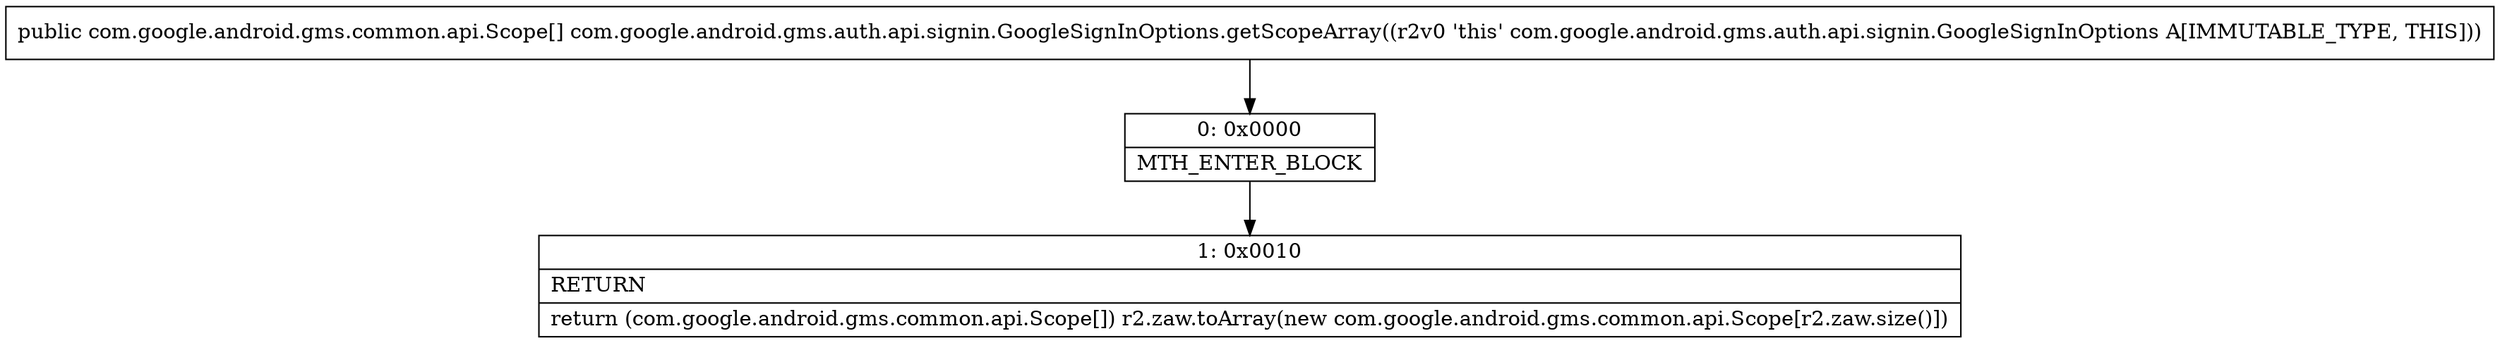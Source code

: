 digraph "CFG forcom.google.android.gms.auth.api.signin.GoogleSignInOptions.getScopeArray()[Lcom\/google\/android\/gms\/common\/api\/Scope;" {
Node_0 [shape=record,label="{0\:\ 0x0000|MTH_ENTER_BLOCK\l}"];
Node_1 [shape=record,label="{1\:\ 0x0010|RETURN\l|return (com.google.android.gms.common.api.Scope[]) r2.zaw.toArray(new com.google.android.gms.common.api.Scope[r2.zaw.size()])\l}"];
MethodNode[shape=record,label="{public com.google.android.gms.common.api.Scope[] com.google.android.gms.auth.api.signin.GoogleSignInOptions.getScopeArray((r2v0 'this' com.google.android.gms.auth.api.signin.GoogleSignInOptions A[IMMUTABLE_TYPE, THIS])) }"];
MethodNode -> Node_0;
Node_0 -> Node_1;
}

